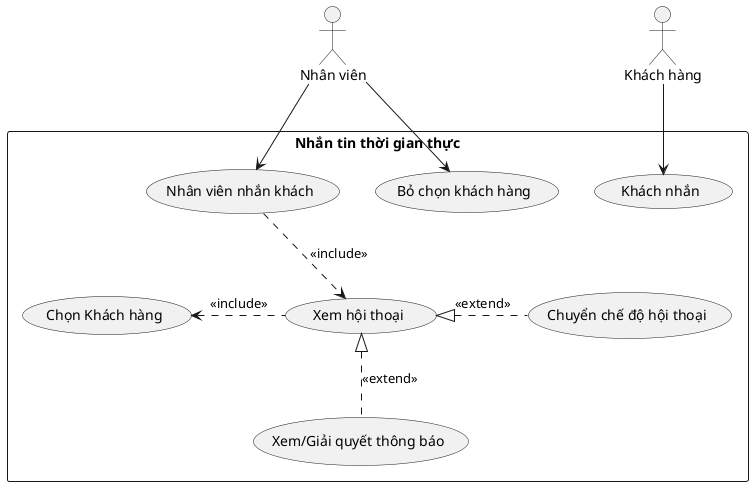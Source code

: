 @startuml

actor "Nhân viên" as NV
actor "Khách hàng" as KH 

rectangle "Nhắn tin thời gian thực" {
  usecase "Chuyển chế độ hội thoại" as CCD
  usecase "Khách nhắn" as KNT
  usecase "Nhân viên nhắn khách" as NVNT
  usecase "Bỏ chọn khách hàng" as BCKH
  usecase "Chọn Khách hàng" as CHD
  usecase "Xem hội thoại" as XHT
  usecase "Xem/Giải quyết thông báo" as CTH
}

XHT -left.> CHD : <<include>>
CCD -left.|> XHT : <<extend>>
CTH -up.|> XHT : <<extend>> 
NV --> NVNT
NV --> BCKH
NVNT -.> XHT : <<include>>

KH --> KNT


@enduml